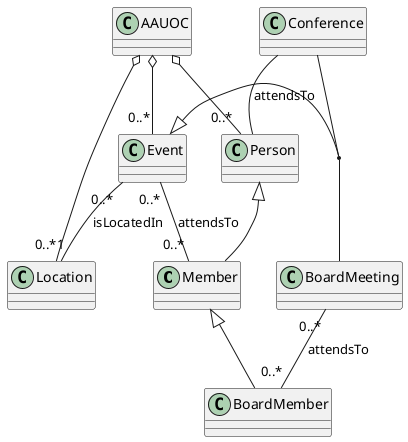 @startuml
class Member
class BoardMember
class Event
class Conference
class BoardMeeting
class Location
class Person
class AAUOC
Event <|-- (Conference, BoardMeeting)
Person <|-- Member
Member <|-- BoardMember
Event "0..*" -- "1"Location : isLocatedIn
Event "0..*" -- "0..*" Member : attendsTo
BoardMeeting "0..*" -- "0..*" BoardMember : attendsTo
Conference -- Person : attendsTo
AAUOC o-- "0..*" Location
AAUOC o-- "0..*" Event
AAUOC o-- "0..*" Person
@enduml